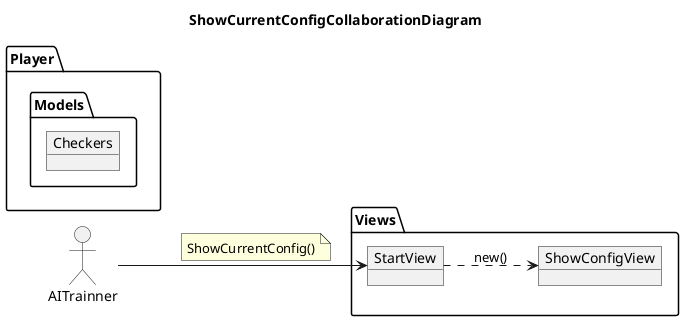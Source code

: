 @startuml ShowCurrentConfigCollaborationDiagram
title ShowCurrentConfigCollaborationDiagram
left to right direction

allow_mixing
actor AITrainner
package Views{
object StartView
object ShowConfigView
AITrainner --> StartView
note on link
ShowCurrentConfig()
end note

StartView ..> ShowConfigView : new()

}

package AITrainner.Controllers{
object ShowConfigController
ShowConfigView --> ShowConfigController
note on link
interact()
end note
}

package Player.Models{
object Checkers
ShowConfigController --> Checkers
note on link
getConfig()
end note
}
@enduml
